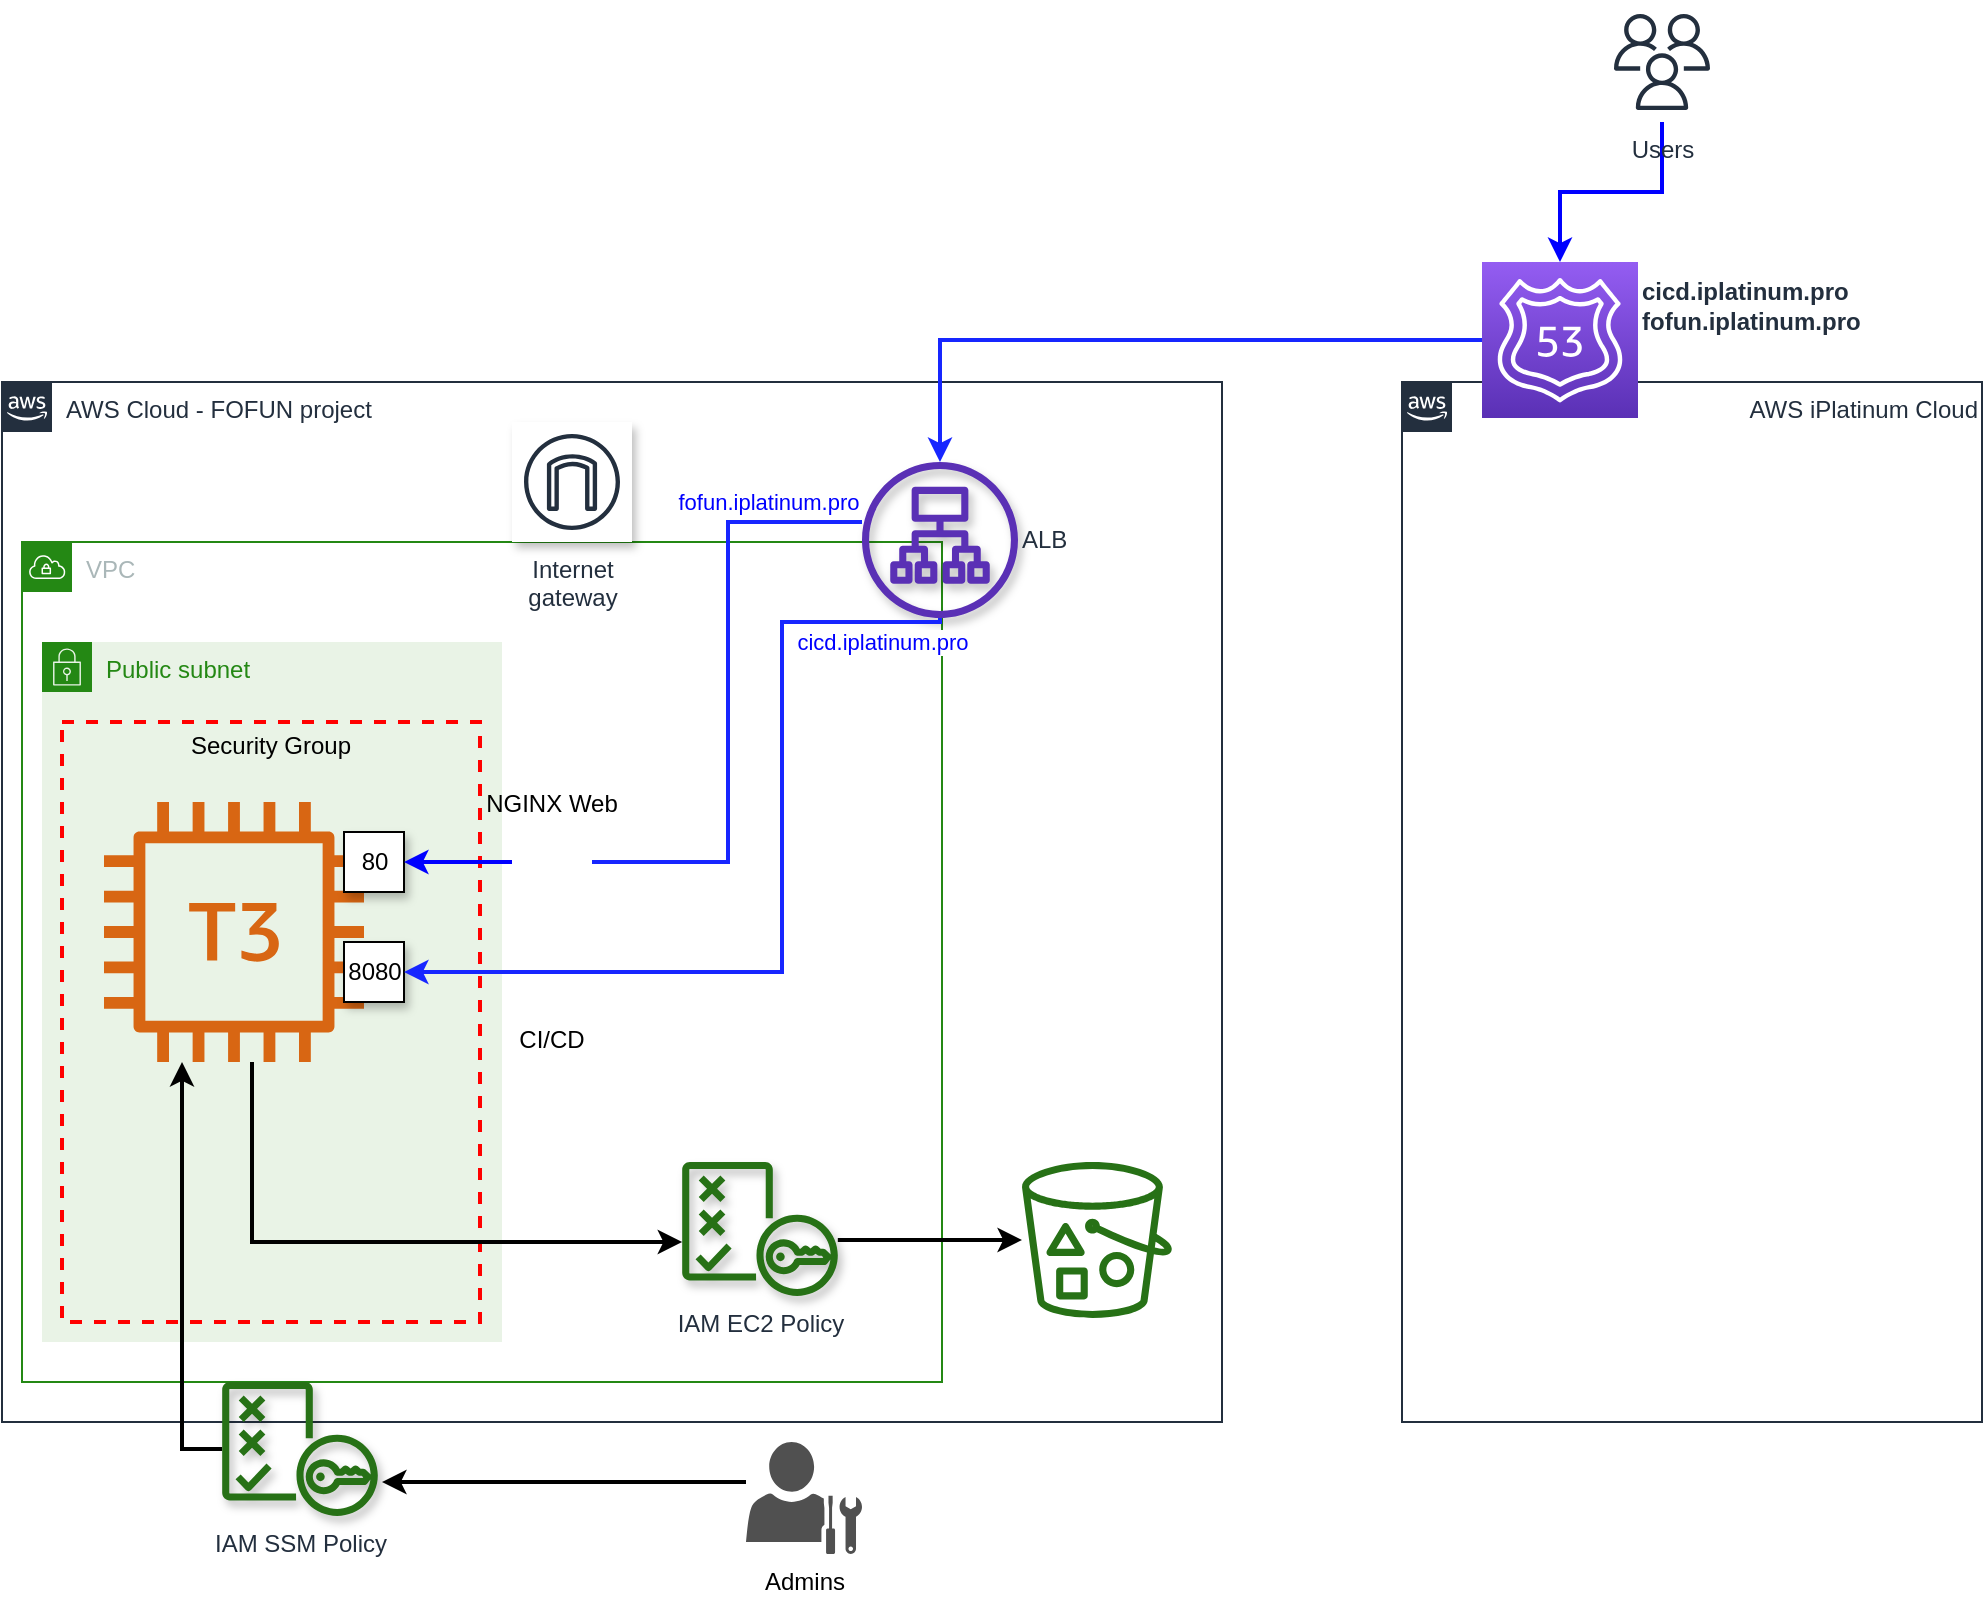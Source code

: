 <mxfile version="14.6.13" type="device"><diagram id="Ht1M8jgEwFfnCIfOTk4-" name="Page-1"><mxGraphModel dx="1422" dy="976" grid="1" gridSize="10" guides="1" tooltips="1" connect="1" arrows="1" fold="1" page="1" pageScale="1" pageWidth="1169" pageHeight="827" math="0" shadow="0"><root><mxCell id="0"/><mxCell id="1" parent="0"/><mxCell id="xWCxUpjYTB-KlPfz22A8-2" value="AWS Cloud - FOFUN project" style="points=[[0,0],[0.25,0],[0.5,0],[0.75,0],[1,0],[1,0.25],[1,0.5],[1,0.75],[1,1],[0.75,1],[0.5,1],[0.25,1],[0,1],[0,0.75],[0,0.5],[0,0.25]];outlineConnect=0;gradientColor=none;html=1;whiteSpace=wrap;fontSize=12;fontStyle=0;shape=mxgraph.aws4.group;grIcon=mxgraph.aws4.group_aws_cloud_alt;strokeColor=#232F3E;fillColor=none;verticalAlign=top;align=left;spacingLeft=30;fontColor=#232F3E;dashed=0;" vertex="1" parent="1"><mxGeometry x="50" y="210" width="610" height="520" as="geometry"/></mxCell><mxCell id="xWCxUpjYTB-KlPfz22A8-3" value="VPC" style="points=[[0,0],[0.25,0],[0.5,0],[0.75,0],[1,0],[1,0.25],[1,0.5],[1,0.75],[1,1],[0.75,1],[0.5,1],[0.25,1],[0,1],[0,0.75],[0,0.5],[0,0.25]];outlineConnect=0;gradientColor=none;html=1;whiteSpace=wrap;fontSize=12;fontStyle=0;shape=mxgraph.aws4.group;grIcon=mxgraph.aws4.group_vpc;strokeColor=#248814;fillColor=none;verticalAlign=top;align=left;spacingLeft=30;fontColor=#AAB7B8;dashed=0;" vertex="1" parent="1"><mxGeometry x="60" y="290" width="460" height="420" as="geometry"/></mxCell><mxCell id="xWCxUpjYTB-KlPfz22A8-4" value="AWS iPlatinum Cloud" style="points=[[0,0],[0.25,0],[0.5,0],[0.75,0],[1,0],[1,0.25],[1,0.5],[1,0.75],[1,1],[0.75,1],[0.5,1],[0.25,1],[0,1],[0,0.75],[0,0.5],[0,0.25]];outlineConnect=0;gradientColor=none;html=1;whiteSpace=wrap;fontSize=12;fontStyle=0;shape=mxgraph.aws4.group;grIcon=mxgraph.aws4.group_aws_cloud_alt;strokeColor=#232F3E;fillColor=none;verticalAlign=top;align=right;spacingLeft=30;fontColor=#232F3E;dashed=0;" vertex="1" parent="1"><mxGeometry x="750" y="210" width="290" height="520" as="geometry"/></mxCell><mxCell id="xWCxUpjYTB-KlPfz22A8-5" value="" style="outlineConnect=0;fontColor=#232F3E;gradientColor=none;fillColor=#277116;strokeColor=none;dashed=0;verticalLabelPosition=bottom;verticalAlign=top;align=center;html=1;fontSize=12;fontStyle=0;aspect=fixed;pointerEvents=1;shape=mxgraph.aws4.bucket_with_objects;" vertex="1" parent="1"><mxGeometry x="560" y="600" width="75" height="78" as="geometry"/></mxCell><mxCell id="xWCxUpjYTB-KlPfz22A8-15" style="rounded=0;orthogonalLoop=1;jettySize=auto;html=1;exitX=0;exitY=0.5;exitDx=0;exitDy=0;exitPerimeter=0;strokeColor=#1726FF;strokeWidth=2;edgeStyle=orthogonalEdgeStyle;" edge="1" parent="1" source="xWCxUpjYTB-KlPfz22A8-6" target="xWCxUpjYTB-KlPfz22A8-7"><mxGeometry relative="1" as="geometry"><Array as="points"><mxPoint x="519" y="189"/></Array></mxGeometry></mxCell><mxCell id="xWCxUpjYTB-KlPfz22A8-6" value="&lt;b&gt;cicd.iplatinum.pro&lt;br&gt;fofun.iplatinum.pro&lt;/b&gt;" style="points=[[0,0,0],[0.25,0,0],[0.5,0,0],[0.75,0,0],[1,0,0],[0,1,0],[0.25,1,0],[0.5,1,0],[0.75,1,0],[1,1,0],[0,0.25,0],[0,0.5,0],[0,0.75,0],[1,0.25,0],[1,0.5,0],[1,0.75,0]];outlineConnect=0;fontColor=#232F3E;gradientColor=#945DF2;gradientDirection=north;fillColor=#5A30B5;strokeColor=#ffffff;dashed=0;verticalLabelPosition=middle;verticalAlign=middle;align=left;html=1;fontSize=12;fontStyle=0;aspect=fixed;shape=mxgraph.aws4.resourceIcon;resIcon=mxgraph.aws4.route_53;labelPosition=right;spacingBottom=34;" vertex="1" parent="1"><mxGeometry x="790" y="150" width="78" height="78" as="geometry"/></mxCell><mxCell id="xWCxUpjYTB-KlPfz22A8-7" value="ALB" style="outlineConnect=0;fontColor=#232F3E;gradientColor=none;fillColor=#5A30B5;dashed=0;verticalLabelPosition=middle;verticalAlign=middle;align=left;html=1;fontSize=12;fontStyle=0;aspect=fixed;pointerEvents=1;shape=mxgraph.aws4.application_load_balancer;strokeColor=none;shadow=1;sketch=0;comic=0;labelPosition=right;" vertex="1" parent="1"><mxGeometry x="480" y="250" width="78" height="78" as="geometry"/></mxCell><mxCell id="xWCxUpjYTB-KlPfz22A8-9" value="Public subnet" style="points=[[0,0],[0.25,0],[0.5,0],[0.75,0],[1,0],[1,0.25],[1,0.5],[1,0.75],[1,1],[0.75,1],[0.5,1],[0.25,1],[0,1],[0,0.75],[0,0.5],[0,0.25]];outlineConnect=0;gradientColor=none;html=1;whiteSpace=wrap;fontSize=12;fontStyle=0;shape=mxgraph.aws4.group;grIcon=mxgraph.aws4.group_security_group;grStroke=0;strokeColor=#248814;fillColor=#E9F3E6;verticalAlign=top;align=left;spacingLeft=30;fontColor=#248814;dashed=0;" vertex="1" parent="1"><mxGeometry x="70" y="340" width="230" height="350" as="geometry"/></mxCell><mxCell id="xWCxUpjYTB-KlPfz22A8-12" style="edgeStyle=orthogonalEdgeStyle;rounded=0;orthogonalLoop=1;jettySize=auto;html=1;strokeColor=#0000FF;strokeWidth=2;" edge="1" parent="1" source="xWCxUpjYTB-KlPfz22A8-11" target="xWCxUpjYTB-KlPfz22A8-6"><mxGeometry relative="1" as="geometry"/></mxCell><mxCell id="xWCxUpjYTB-KlPfz22A8-11" value="Users" style="outlineConnect=0;fontColor=#232F3E;gradientColor=none;strokeColor=#232F3E;fillColor=#ffffff;dashed=0;verticalLabelPosition=bottom;verticalAlign=top;align=center;html=1;fontSize=12;fontStyle=0;aspect=fixed;shape=mxgraph.aws4.resourceIcon;resIcon=mxgraph.aws4.users;" vertex="1" parent="1"><mxGeometry x="850" y="20" width="60" height="60" as="geometry"/></mxCell><mxCell id="xWCxUpjYTB-KlPfz22A8-13" value="Security Group" style="fontStyle=0;verticalAlign=top;align=center;spacingTop=-2;fillColor=none;rounded=0;whiteSpace=wrap;html=1;strokeColor=#FF0000;strokeWidth=2;dashed=1;container=1;collapsible=0;expand=0;recursiveResize=0;" vertex="1" parent="1"><mxGeometry x="80" y="380" width="209" height="300" as="geometry"/></mxCell><mxCell id="xWCxUpjYTB-KlPfz22A8-14" value="" style="outlineConnect=0;fontColor=#232F3E;gradientColor=none;fillColor=#D86613;strokeColor=none;dashed=0;verticalLabelPosition=bottom;verticalAlign=top;align=center;html=1;fontSize=12;fontStyle=0;aspect=fixed;pointerEvents=1;shape=mxgraph.aws4.t3_instance;" vertex="1" parent="xWCxUpjYTB-KlPfz22A8-13"><mxGeometry x="21" y="40" width="130" height="130" as="geometry"/></mxCell><mxCell id="xWCxUpjYTB-KlPfz22A8-16" value="80" style="html=1;rounded=0;shadow=1;comic=0;sketch=0;strokeColor=#000000;fillColor=#ffffff;gradientColor=#ffffff;align=center;" vertex="1" parent="xWCxUpjYTB-KlPfz22A8-13"><mxGeometry x="141" y="55" width="30" height="30" as="geometry"/></mxCell><mxCell id="xWCxUpjYTB-KlPfz22A8-19" value="8080" style="html=1;rounded=0;shadow=1;comic=0;sketch=0;strokeColor=#000000;fillColor=#ffffff;gradientColor=#ffffff;align=center;" vertex="1" parent="xWCxUpjYTB-KlPfz22A8-13"><mxGeometry x="141" y="110" width="30" height="30" as="geometry"/></mxCell><mxCell id="xWCxUpjYTB-KlPfz22A8-23" style="rounded=0;orthogonalLoop=1;jettySize=auto;html=1;entryX=1;entryY=0.5;entryDx=0;entryDy=0;strokeColor=#1726FF;strokeWidth=2;edgeStyle=orthogonalEdgeStyle;" edge="1" parent="1" source="xWCxUpjYTB-KlPfz22A8-7" target="xWCxUpjYTB-KlPfz22A8-19"><mxGeometry relative="1" as="geometry"><Array as="points"><mxPoint x="519" y="330"/><mxPoint x="440" y="330"/><mxPoint x="440" y="505"/></Array></mxGeometry></mxCell><mxCell id="xWCxUpjYTB-KlPfz22A8-40" value="cicd.iplatinum.pro" style="edgeLabel;html=1;align=center;verticalAlign=middle;resizable=0;points=[];fontColor=#0000FF;" vertex="1" connectable="0" parent="xWCxUpjYTB-KlPfz22A8-23"><mxGeometry x="-0.519" y="-1" relative="1" as="geometry"><mxPoint x="51" y="-16" as="offset"/></mxGeometry></mxCell><mxCell id="xWCxUpjYTB-KlPfz22A8-29" style="edgeStyle=orthogonalEdgeStyle;rounded=0;orthogonalLoop=1;jettySize=auto;html=1;strokeColor=#000000;strokeWidth=2;" edge="1" parent="1" source="xWCxUpjYTB-KlPfz22A8-26" target="xWCxUpjYTB-KlPfz22A8-5"><mxGeometry relative="1" as="geometry"><Array as="points"><mxPoint x="490" y="639"/><mxPoint x="490" y="639"/></Array></mxGeometry></mxCell><mxCell id="xWCxUpjYTB-KlPfz22A8-26" value="IAM EC2 Policy" style="outlineConnect=0;fontColor=#232F3E;gradientColor=none;fillColor=#277116;strokeColor=none;dashed=0;verticalLabelPosition=bottom;verticalAlign=top;align=center;html=1;fontSize=12;fontStyle=0;aspect=fixed;pointerEvents=1;shape=mxgraph.aws4.policy;shadow=1;comic=0;sketch=0;" vertex="1" parent="1"><mxGeometry x="390" y="600" width="78" height="67" as="geometry"/></mxCell><mxCell id="xWCxUpjYTB-KlPfz22A8-28" style="edgeStyle=orthogonalEdgeStyle;rounded=0;orthogonalLoop=1;jettySize=auto;html=1;strokeColor=#000000;strokeWidth=2;" edge="1" parent="1" source="xWCxUpjYTB-KlPfz22A8-14" target="xWCxUpjYTB-KlPfz22A8-26"><mxGeometry relative="1" as="geometry"><Array as="points"><mxPoint x="175" y="640"/></Array></mxGeometry></mxCell><mxCell id="xWCxUpjYTB-KlPfz22A8-32" style="edgeStyle=orthogonalEdgeStyle;rounded=0;orthogonalLoop=1;jettySize=auto;html=1;strokeColor=#000000;strokeWidth=2;" edge="1" parent="1" source="xWCxUpjYTB-KlPfz22A8-30"><mxGeometry relative="1" as="geometry"><mxPoint x="240" y="760" as="targetPoint"/><Array as="points"><mxPoint x="370" y="760"/><mxPoint x="370" y="760"/></Array></mxGeometry></mxCell><mxCell id="xWCxUpjYTB-KlPfz22A8-30" value="Admins" style="pointerEvents=1;shadow=0;dashed=0;html=1;strokeColor=none;fillColor=#505050;labelPosition=center;verticalLabelPosition=bottom;verticalAlign=top;outlineConnect=0;align=center;shape=mxgraph.office.users.administrator;comic=0;sketch=0;" vertex="1" parent="1"><mxGeometry x="422" y="740" width="58" height="56" as="geometry"/></mxCell><mxCell id="xWCxUpjYTB-KlPfz22A8-33" style="edgeStyle=orthogonalEdgeStyle;rounded=0;orthogonalLoop=1;jettySize=auto;html=1;strokeColor=#000000;strokeWidth=2;" edge="1" parent="1" source="xWCxUpjYTB-KlPfz22A8-31" target="xWCxUpjYTB-KlPfz22A8-14"><mxGeometry relative="1" as="geometry"><Array as="points"><mxPoint x="140" y="744"/></Array></mxGeometry></mxCell><mxCell id="xWCxUpjYTB-KlPfz22A8-31" value="IAM SSM Policy" style="outlineConnect=0;fontColor=#232F3E;gradientColor=none;fillColor=#277116;strokeColor=none;dashed=0;verticalLabelPosition=bottom;verticalAlign=top;align=center;html=1;fontSize=12;fontStyle=0;aspect=fixed;pointerEvents=1;shape=mxgraph.aws4.policy;shadow=1;comic=0;sketch=0;" vertex="1" parent="1"><mxGeometry x="160" y="710" width="78" height="67" as="geometry"/></mxCell><mxCell id="xWCxUpjYTB-KlPfz22A8-34" value="Internet&#10;gateway" style="outlineConnect=0;fontColor=#232F3E;gradientColor=none;strokeColor=#232F3E;fillColor=#ffffff;dashed=0;verticalLabelPosition=bottom;verticalAlign=top;align=center;html=1;fontSize=12;fontStyle=0;aspect=fixed;shape=mxgraph.aws4.resourceIcon;resIcon=mxgraph.aws4.internet_gateway;shadow=1;comic=0;sketch=0;" vertex="1" parent="1"><mxGeometry x="305" y="230" width="60" height="60" as="geometry"/></mxCell><mxCell id="xWCxUpjYTB-KlPfz22A8-37" value="CI/CD" style="shape=image;verticalLabelPosition=bottom;labelBackgroundColor=none;verticalAlign=top;aspect=fixed;imageAspect=0;image=https://cdn.iconscout.com/icon/free/png-512/jenkins-5-569553.png;" vertex="1" parent="1"><mxGeometry x="300" y="475" width="50" height="50" as="geometry"/></mxCell><mxCell id="xWCxUpjYTB-KlPfz22A8-39" style="edgeStyle=orthogonalEdgeStyle;rounded=0;orthogonalLoop=1;jettySize=auto;html=1;entryX=1;entryY=0.5;entryDx=0;entryDy=0;strokeWidth=2;strokeColor=#0000FF;" edge="1" parent="1" source="xWCxUpjYTB-KlPfz22A8-25" target="xWCxUpjYTB-KlPfz22A8-16"><mxGeometry relative="1" as="geometry"/></mxCell><mxCell id="xWCxUpjYTB-KlPfz22A8-25" value="NGINX Web" style="shape=image;verticalLabelPosition=top;labelBackgroundColor=none;verticalAlign=bottom;aspect=fixed;imageAspect=0;image=https://cdn1.iconfinder.com/data/icons/programing-development-8/24/nginx_logo-128.png;labelPosition=center;align=center;" vertex="1" parent="1"><mxGeometry x="305" y="430" width="40" height="40" as="geometry"/></mxCell><mxCell id="xWCxUpjYTB-KlPfz22A8-38" value="" style="edgeStyle=orthogonalEdgeStyle;rounded=0;orthogonalLoop=1;jettySize=auto;html=1;entryX=1;entryY=0.5;entryDx=0;entryDy=0;strokeColor=#1726FF;strokeWidth=2;endArrow=none;" edge="1" parent="1" source="xWCxUpjYTB-KlPfz22A8-7" target="xWCxUpjYTB-KlPfz22A8-25"><mxGeometry relative="1" as="geometry"><mxPoint x="480.001" y="300" as="sourcePoint"/><mxPoint x="260" y="455" as="targetPoint"/><Array as="points"><mxPoint x="413" y="280"/><mxPoint x="413" y="450"/></Array></mxGeometry></mxCell><mxCell id="xWCxUpjYTB-KlPfz22A8-41" value="fofun.iplatinum.pro" style="edgeLabel;html=1;align=center;verticalAlign=middle;resizable=0;points=[];fontColor=#0000FF;" vertex="1" connectable="0" parent="xWCxUpjYTB-KlPfz22A8-38"><mxGeometry x="-0.692" y="1" relative="1" as="geometry"><mxPoint y="-11" as="offset"/></mxGeometry></mxCell></root></mxGraphModel></diagram></mxfile>
